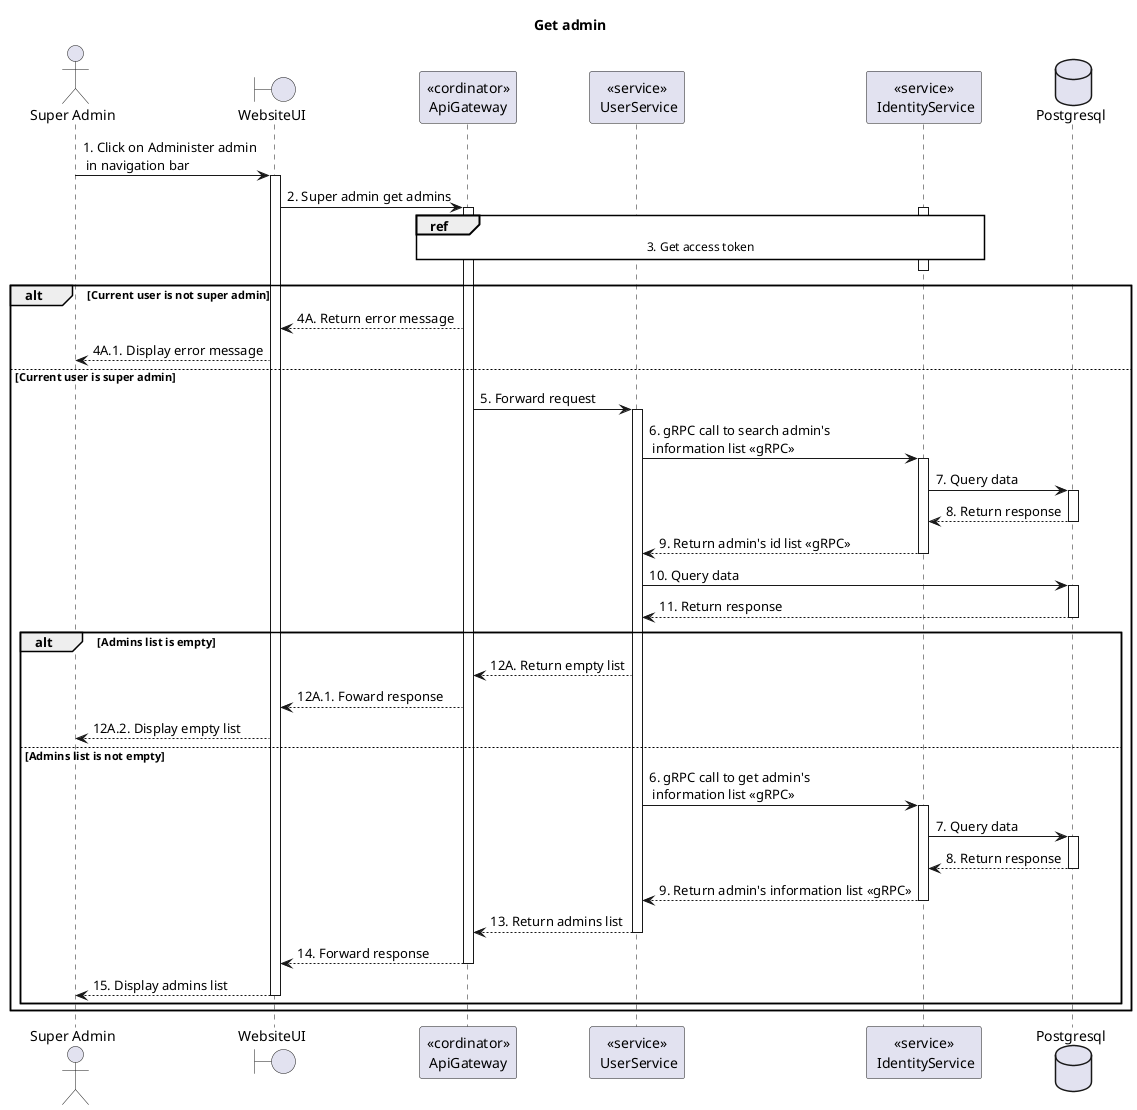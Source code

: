 @startuml Sequence
title "Get admin"
' Style section
<style>
  sequenceDiagram {
    reference {
      BackGroundColor white
    }
}
</style>

actor "Super Admin" as SuperAdmin
boundary WebsiteUI
participant "<<cordinator>>\nApiGateway" as ApiGateway
participant "<<service>>\n UserService" as UserService
participant "<<service>>\n IdentityService" as IdentityService
database Postgresql

SuperAdmin -> WebsiteUI ++: 1. Click on Administer admin\n in navigation bar

WebsiteUI -> ApiGateway ++: 2. Super admin get admins

activate IdentityService
ref over ApiGateway, IdentityService: 3. Get access token
ApiGateway -[hidden]-> IdentityService
deactivate IdentityService

alt Current user is not super admin
    WebsiteUI <-- ApiGateway: 4A. Return error message
    SuperAdmin <-- WebsiteUI: 4A.1. Display error message
else Current user is super admin
    ApiGateway -> UserService ++: 5. Forward request
    UserService -> IdentityService++: 6. gRPC call to search admin's \n information list <<gRPC>>
    IdentityService -> Postgresql++: 7. Query data
    IdentityService <-- Postgresql--: 8. Return response
    UserService <-- IdentityService--: 9. Return admin's id list <<gRPC>>
    UserService -> Postgresql ++: 10. Query data
    UserService <-- Postgresql--: 11. Return response
    alt Admins list is empty
        ApiGateway <-- UserService: 12A. Return empty list
        WebsiteUI <-- ApiGateway: 12A.1. Foward response
        SuperAdmin <-- WebsiteUI: 12A.2. Display empty list
    else Admins list is not empty
        UserService -> IdentityService++: 6. gRPC call to get admin's \n information list <<gRPC>>
        IdentityService -> Postgresql++: 7. Query data
        IdentityService <-- Postgresql--: 8. Return response
        UserService <-- IdentityService--: 9. Return admin's information list <<gRPC>>
        ApiGateway <-- UserService--: 13. Return admins list
        WebsiteUI <-- ApiGateway--: 14. Forward response
        SuperAdmin <-- WebsiteUI--: 15. Display admins list
    end alt
end alt

@enduml